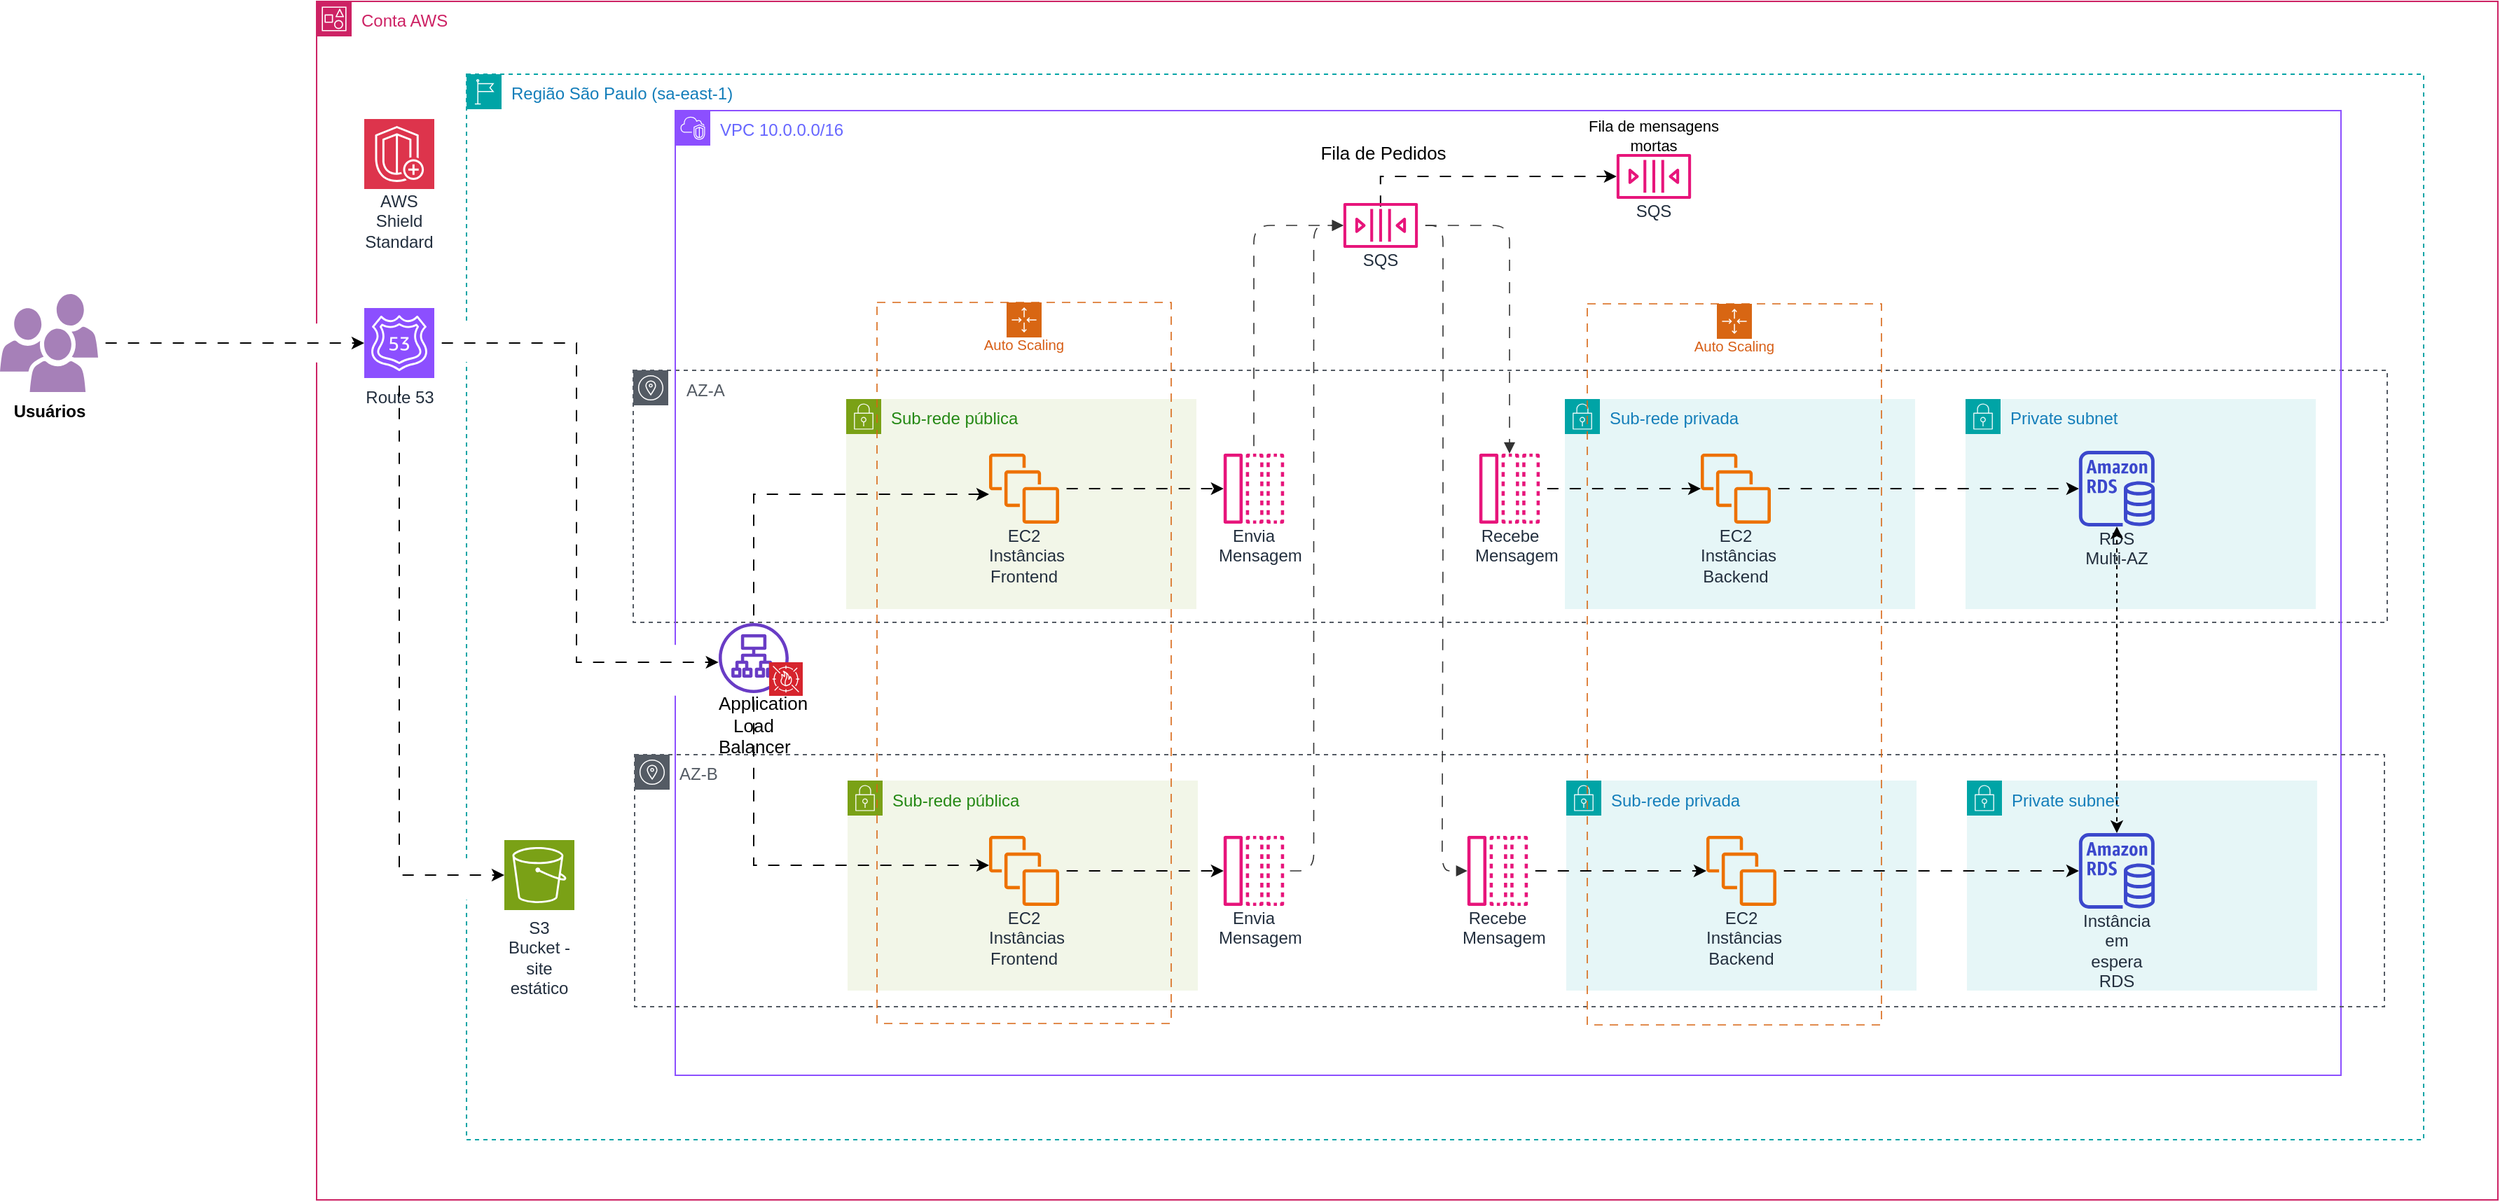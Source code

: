 <mxfile version="26.0.4">
  <diagram name="Página-1" id="BBM7HmE_G74GKGTS61Dw">
    <mxGraphModel dx="-751" dy="1580" grid="0" gridSize="10" guides="1" tooltips="1" connect="1" arrows="1" fold="1" page="0" pageScale="1" pageWidth="827" pageHeight="1169" math="0" shadow="0">
      <root>
        <mxCell id="0" />
        <mxCell id="1" parent="0" />
        <mxCell id="ofPMTWtSP_iq6lM-ZGT5-7" value="Conta AWS" style="points=[[0,0],[0.25,0],[0.5,0],[0.75,0],[1,0],[1,0.25],[1,0.5],[1,0.75],[1,1],[0.75,1],[0.5,1],[0.25,1],[0,1],[0,0.75],[0,0.5],[0,0.25]];outlineConnect=0;gradientColor=none;html=1;whiteSpace=wrap;fontSize=12;fontStyle=0;container=0;pointerEvents=0;collapsible=0;recursiveResize=0;shape=mxgraph.aws4.group;grIcon=mxgraph.aws4.group_account;strokeColor=#CD2264;fillColor=none;verticalAlign=top;align=left;spacingLeft=30;fontColor=#CD2264;dashed=0;" parent="1" vertex="1">
          <mxGeometry x="3204" y="-40" width="1557" height="856" as="geometry" />
        </mxCell>
        <mxCell id="ofPMTWtSP_iq6lM-ZGT5-13" value="Região São Paulo (sa-east-1)" style="points=[[0,0],[0.25,0],[0.5,0],[0.75,0],[1,0],[1,0.25],[1,0.5],[1,0.75],[1,1],[0.75,1],[0.5,1],[0.25,1],[0,1],[0,0.75],[0,0.5],[0,0.25]];outlineConnect=0;gradientColor=none;html=1;whiteSpace=wrap;fontSize=12;fontStyle=0;container=0;pointerEvents=0;collapsible=0;recursiveResize=0;shape=mxgraph.aws4.group;grIcon=mxgraph.aws4.group_region;strokeColor=#00A4A6;fillColor=default;verticalAlign=top;align=left;spacingLeft=30;fontColor=#147EBA;dashed=1;" parent="1" vertex="1">
          <mxGeometry x="3311" y="12" width="1397" height="761" as="geometry" />
        </mxCell>
        <mxCell id="PWoz4rSzEnmUFNBiS0Xm-3" value="&lt;b&gt;Usuários&lt;/b&gt;" style="sketch=0;pointerEvents=1;shadow=0;dashed=0;html=1;strokeColor=none;labelPosition=center;verticalLabelPosition=bottom;verticalAlign=top;outlineConnect=0;align=center;shape=mxgraph.office.users.users;fillColor=#A680B8;" parent="1" vertex="1">
          <mxGeometry x="2978" y="169" width="70" height="70" as="geometry" />
        </mxCell>
        <mxCell id="ni1ujAAoajXyhYDjtp1V-51" value="AWS Shield Standard" style="html=1;overflow=block;blockSpacing=1;whiteSpace=wrap;fontSize=12;spacing=0;strokeColor=#ffffff;strokeOpacity=100;rounded=1;absoluteArcSize=1;arcSize=12;fillColor=#DD344C;strokeWidth=0.8;lucidId=ibE~uKYc.ajT;sketch=0;points=[[0,0,0],[0.25,0,0],[0.5,0,0],[0.75,0,0],[1,0,0],[0,1,0],[0.25,1,0],[0.5,1,0],[0.75,1,0],[1,1,0],[0,0.25,0],[0,0.5,0],[0,0.75,0],[1,0.25,0],[1,0.5,0],[1,0.75,0]];outlineConnect=0;fontColor=#232F3E;dashed=0;verticalLabelPosition=bottom;verticalAlign=top;fontStyle=0;aspect=fixed;shape=mxgraph.aws4.resourceIcon;resIcon=mxgraph.aws4.shield;container=0;spacingTop=2;" parent="1" vertex="1">
          <mxGeometry x="3238" y="44" width="50" height="50" as="geometry" />
        </mxCell>
        <mxCell id="ofPMTWtSP_iq6lM-ZGT5-77" value="&amp;nbsp; AZ-A" style="sketch=0;outlineConnect=0;gradientColor=none;html=1;whiteSpace=wrap;fontSize=12;fontStyle=0;shape=mxgraph.aws4.group;grIcon=mxgraph.aws4.group_availability_zone;strokeColor=#545B64;fillColor=none;verticalAlign=top;align=left;spacingLeft=30;fontColor=#545B64;dashed=1;" parent="1" vertex="1">
          <mxGeometry x="3430" y="223.5" width="1252" height="180" as="geometry" />
        </mxCell>
        <mxCell id="ofPMTWtSP_iq6lM-ZGT5-60" value="&lt;font color=&quot;#6666ff&quot;&gt;VPC 10.0.0.0/16&lt;/font&gt;" style="points=[[0,0],[0.25,0],[0.5,0],[0.75,0],[1,0],[1,0.25],[1,0.5],[1,0.75],[1,1],[0.75,1],[0.5,1],[0.25,1],[0,1],[0,0.75],[0,0.5],[0,0.25]];outlineConnect=0;gradientColor=none;html=1;whiteSpace=wrap;fontSize=12;fontStyle=0;container=1;pointerEvents=0;collapsible=0;recursiveResize=0;shape=mxgraph.aws4.group;grIcon=mxgraph.aws4.group_vpc2;strokeColor=#8C4FFF;fillColor=none;verticalAlign=top;align=left;spacingLeft=30;fontColor=#AAB7B8;dashed=0;" parent="1" vertex="1">
          <mxGeometry x="3460" y="38" width="1189" height="689" as="geometry" />
        </mxCell>
        <mxCell id="ni1ujAAoajXyhYDjtp1V-47" value="" style="endArrow=classic;html=1;rounded=0;edgeStyle=orthogonalEdgeStyle;movable=1;resizable=1;rotatable=1;deletable=1;editable=1;locked=0;connectable=1;flowAnimation=1;" parent="ofPMTWtSP_iq6lM-ZGT5-60" edge="1">
          <mxGeometry width="50" height="50" relative="1" as="geometry">
            <mxPoint x="503.444" y="74" as="sourcePoint" />
            <mxPoint x="671.926" y="47" as="targetPoint" />
            <Array as="points">
              <mxPoint x="503" y="47" />
            </Array>
          </mxGeometry>
        </mxCell>
        <mxCell id="ni1ujAAoajXyhYDjtp1V-33" value="Fila de Pedidos" style="html=1;overflow=block;blockSpacing=1;whiteSpace=wrap;fontSize=13;align=center;spacing=0;strokeColor=none;strokeOpacity=100;fillOpacity=100;rounded=1;absoluteArcSize=1;arcSize=12;fillColor=#ffffff;strokeWidth=0.8;lucidId=o2C~Hugqpowr;opacity=0;container=0;" parent="ofPMTWtSP_iq6lM-ZGT5-60" vertex="1">
          <mxGeometry x="453" y="14" width="105" height="32" as="geometry" />
        </mxCell>
        <mxCell id="PWoz4rSzEnmUFNBiS0Xm-13" value="" style="ellipse;whiteSpace=wrap;html=1;aspect=fixed;fillColor=default;strokeColor=none;fillStyle=solid;" parent="ofPMTWtSP_iq6lM-ZGT5-60" vertex="1">
          <mxGeometry x="-15" y="381.5" width="28" height="28" as="geometry" />
        </mxCell>
        <mxCell id="ni1ujAAoajXyhYDjtp1V-2" value="Sub-rede pública" style="points=[[0,0],[0.25,0],[0.5,0],[0.75,0],[1,0],[1,0.25],[1,0.5],[1,0.75],[1,1],[0.75,1],[0.5,1],[0.25,1],[0,1],[0,0.75],[0,0.5],[0,0.25]];outlineConnect=0;gradientColor=none;html=1;whiteSpace=wrap;fontSize=12;fontStyle=0;container=1;pointerEvents=0;collapsible=0;recursiveResize=0;shape=mxgraph.aws4.group;grIcon=mxgraph.aws4.group_security_group;grStroke=0;strokeColor=#7AA116;fillColor=#F2F6E8;verticalAlign=top;align=left;spacingLeft=30;fontColor=#248814;dashed=0;" parent="ofPMTWtSP_iq6lM-ZGT5-60" vertex="1">
          <mxGeometry x="122" y="206" width="250" height="150" as="geometry" />
        </mxCell>
        <mxCell id="ni1ujAAoajXyhYDjtp1V-6" value="Sub-rede privada" style="points=[[0,0],[0.25,0],[0.5,0],[0.75,0],[1,0],[1,0.25],[1,0.5],[1,0.75],[1,1],[0.75,1],[0.5,1],[0.25,1],[0,1],[0,0.75],[0,0.5],[0,0.25]];outlineConnect=0;gradientColor=none;html=1;whiteSpace=wrap;fontSize=12;fontStyle=0;container=1;pointerEvents=0;collapsible=0;recursiveResize=0;shape=mxgraph.aws4.group;grIcon=mxgraph.aws4.group_security_group;grStroke=0;strokeColor=#00A4A6;fillColor=#E6F6F7;verticalAlign=top;align=left;spacingLeft=30;fontColor=#147EBA;dashed=0;" parent="ofPMTWtSP_iq6lM-ZGT5-60" vertex="1">
          <mxGeometry x="635" y="206" width="250" height="150" as="geometry" />
        </mxCell>
        <mxCell id="ni1ujAAoajXyhYDjtp1V-10" value="Private subnet" style="points=[[0,0],[0.25,0],[0.5,0],[0.75,0],[1,0],[1,0.25],[1,0.5],[1,0.75],[1,1],[0.75,1],[0.5,1],[0.25,1],[0,1],[0,0.75],[0,0.5],[0,0.25]];outlineConnect=0;gradientColor=none;html=1;whiteSpace=wrap;fontSize=12;fontStyle=0;container=1;pointerEvents=0;collapsible=0;recursiveResize=0;shape=mxgraph.aws4.group;grIcon=mxgraph.aws4.group_security_group;grStroke=0;strokeColor=#00A4A6;fillColor=#E6F6F7;verticalAlign=top;align=left;spacingLeft=30;fontColor=#147EBA;dashed=0;" parent="ofPMTWtSP_iq6lM-ZGT5-60" vertex="1">
          <mxGeometry x="921" y="206" width="250" height="150" as="geometry" />
        </mxCell>
        <mxCell id="ni1ujAAoajXyhYDjtp1V-24" value="RDS Multi-AZ" style="html=1;overflow=block;blockSpacing=1;whiteSpace=wrap;fontSize=12;spacing=0;strokeColor=none;strokeOpacity=100;rounded=1;absoluteArcSize=1;arcSize=12;fillColor=#3B48CC;strokeWidth=0.8;lucidId=_bD~_X7xIwIi;sketch=0;outlineConnect=0;fontColor=#232F3E;gradientColor=none;dashed=0;verticalLabelPosition=bottom;verticalAlign=top;fontStyle=0;aspect=fixed;pointerEvents=1;shape=mxgraph.aws4.rds_instance;container=0;spacingTop=2;" parent="ni1ujAAoajXyhYDjtp1V-10" vertex="1">
          <mxGeometry x="80" y="37" width="56" height="54" as="geometry" />
        </mxCell>
        <mxCell id="ni1ujAAoajXyhYDjtp1V-11" value="AZ-B" style="sketch=0;outlineConnect=0;gradientColor=none;html=1;whiteSpace=wrap;fontSize=12;fontStyle=0;shape=mxgraph.aws4.group;grIcon=mxgraph.aws4.group_availability_zone;strokeColor=#545B64;fillColor=none;verticalAlign=top;align=left;spacingLeft=30;fontColor=#545B64;dashed=1;" parent="ofPMTWtSP_iq6lM-ZGT5-60" vertex="1">
          <mxGeometry x="-29" y="460" width="1249" height="180" as="geometry" />
        </mxCell>
        <mxCell id="ni1ujAAoajXyhYDjtp1V-12" value="Sub-rede pública" style="points=[[0,0],[0.25,0],[0.5,0],[0.75,0],[1,0],[1,0.25],[1,0.5],[1,0.75],[1,1],[0.75,1],[0.5,1],[0.25,1],[0,1],[0,0.75],[0,0.5],[0,0.25]];outlineConnect=0;gradientColor=none;html=1;whiteSpace=wrap;fontSize=12;fontStyle=0;container=1;pointerEvents=0;collapsible=0;recursiveResize=0;shape=mxgraph.aws4.group;grIcon=mxgraph.aws4.group_security_group;grStroke=0;strokeColor=#7AA116;fillColor=#F2F6E8;verticalAlign=top;align=left;spacingLeft=30;fontColor=#248814;dashed=0;" parent="ofPMTWtSP_iq6lM-ZGT5-60" vertex="1">
          <mxGeometry x="123" y="478.5" width="250" height="150" as="geometry" />
        </mxCell>
        <mxCell id="ni1ujAAoajXyhYDjtp1V-13" value="Sub-rede privada" style="points=[[0,0],[0.25,0],[0.5,0],[0.75,0],[1,0],[1,0.25],[1,0.5],[1,0.75],[1,1],[0.75,1],[0.5,1],[0.25,1],[0,1],[0,0.75],[0,0.5],[0,0.25]];outlineConnect=0;gradientColor=none;html=1;whiteSpace=wrap;fontSize=12;fontStyle=0;container=1;pointerEvents=0;collapsible=0;recursiveResize=0;shape=mxgraph.aws4.group;grIcon=mxgraph.aws4.group_security_group;grStroke=0;strokeColor=#00A4A6;fillColor=#E6F6F7;verticalAlign=top;align=left;spacingLeft=30;fontColor=#147EBA;dashed=0;" parent="ofPMTWtSP_iq6lM-ZGT5-60" vertex="1">
          <mxGeometry x="636" y="478.5" width="250" height="150" as="geometry" />
        </mxCell>
        <mxCell id="ni1ujAAoajXyhYDjtp1V-14" value="Private subnet" style="points=[[0,0],[0.25,0],[0.5,0],[0.75,0],[1,0],[1,0.25],[1,0.5],[1,0.75],[1,1],[0.75,1],[0.5,1],[0.25,1],[0,1],[0,0.75],[0,0.5],[0,0.25]];outlineConnect=0;gradientColor=none;html=1;whiteSpace=wrap;fontSize=12;fontStyle=0;container=1;pointerEvents=0;collapsible=0;recursiveResize=0;shape=mxgraph.aws4.group;grIcon=mxgraph.aws4.group_security_group;grStroke=0;strokeColor=#00A4A6;fillColor=#E6F6F7;verticalAlign=top;align=left;spacingLeft=30;fontColor=#147EBA;dashed=0;" parent="ofPMTWtSP_iq6lM-ZGT5-60" vertex="1">
          <mxGeometry x="922" y="478.5" width="250" height="150" as="geometry" />
        </mxCell>
        <mxCell id="ni1ujAAoajXyhYDjtp1V-21" value="Auto Scaling" style="html=1;overflow=block;blockSpacing=1;whiteSpace=wrap;shape=mxgraph.aws4.groupCenter;grIcon=mxgraph.aws4.group_auto_scaling_group;grStroke=1;verticalAlign=top;fontColor=#D75F17;spacingTop=25;container=0;pointerEvents=0;collapsible=0;recursiveResize=0;fontSize=10.2;spacing=0;strokeColor=#d86613;strokeOpacity=100;fillOpacity=0;rounded=1;absoluteArcSize=1;arcSize=12;fillColor=#ffffff;dashed=1;fixDash=1;dashPattern=6 5;strokeWidth=0.8;lucidId=NJC~aX-OvyGJ;" parent="ofPMTWtSP_iq6lM-ZGT5-60" vertex="1">
          <mxGeometry x="651" y="138" width="210" height="515" as="geometry" />
        </mxCell>
        <mxCell id="wGEtru8koQjuVlmtclIi-18" style="edgeStyle=orthogonalEdgeStyle;rounded=0;orthogonalLoop=1;jettySize=auto;html=1;flowAnimation=1;" edge="1" parent="ofPMTWtSP_iq6lM-ZGT5-60" source="ni1ujAAoajXyhYDjtp1V-23" target="ni1ujAAoajXyhYDjtp1V-25">
          <mxGeometry relative="1" as="geometry" />
        </mxCell>
        <mxCell id="ni1ujAAoajXyhYDjtp1V-23" value="EC2 Instâncias Backend" style="html=1;overflow=block;blockSpacing=1;whiteSpace=wrap;fontSize=12;spacing=0;strokeColor=none;strokeOpacity=100;rounded=1;absoluteArcSize=1;arcSize=12;fillColor=#ED7100;strokeWidth=0.8;lucidId=jnC~edKYlPpT;sketch=0;outlineConnect=0;fontColor=#232F3E;gradientColor=none;dashed=0;verticalLabelPosition=bottom;verticalAlign=top;fontStyle=0;aspect=fixed;pointerEvents=1;shape=mxgraph.aws4.instances;container=0;spacingTop=2;" parent="ofPMTWtSP_iq6lM-ZGT5-60" vertex="1">
          <mxGeometry x="736" y="518" width="50" height="50" as="geometry" />
        </mxCell>
        <mxCell id="ni1ujAAoajXyhYDjtp1V-29" value="SQS " style="html=1;overflow=block;blockSpacing=1;whiteSpace=wrap;fontSize=12;spacing=0;strokeColor=none;strokeOpacity=100;rounded=1;absoluteArcSize=1;arcSize=12;fillColor=#E7157B;strokeWidth=0.8;lucidId=ePC~KOIlie-0;sketch=0;outlineConnect=0;fontColor=#232F3E;gradientColor=none;dashed=0;verticalLabelPosition=bottom;verticalAlign=top;fontStyle=0;aspect=fixed;pointerEvents=1;shape=mxgraph.aws4.queue;container=0;spacingTop=2;" parent="ofPMTWtSP_iq6lM-ZGT5-60" vertex="1">
          <mxGeometry x="471" y="66" width="65" height="32" as="geometry" />
        </mxCell>
        <mxCell id="ni1ujAAoajXyhYDjtp1V-31" value="Envia Mensagem" style="html=1;overflow=block;blockSpacing=1;whiteSpace=wrap;fontSize=12;spacing=0;strokeColor=none;strokeOpacity=100;rounded=1;absoluteArcSize=1;arcSize=12;fillColor=#E7157B;strokeWidth=0.8;lucidId=gRC~EA1_t60~;sketch=0;outlineConnect=0;fontColor=#232F3E;gradientColor=none;dashed=0;verticalLabelPosition=bottom;verticalAlign=top;fontStyle=0;aspect=fixed;pointerEvents=1;shape=mxgraph.aws4.message;container=0;spacingTop=2;" parent="ofPMTWtSP_iq6lM-ZGT5-60" vertex="1">
          <mxGeometry x="388" y="518" width="50" height="50" as="geometry" />
        </mxCell>
        <mxCell id="wGEtru8koQjuVlmtclIi-16" style="edgeStyle=orthogonalEdgeStyle;rounded=0;orthogonalLoop=1;jettySize=auto;html=1;flowAnimation=1;" edge="1" parent="ofPMTWtSP_iq6lM-ZGT5-60" source="ni1ujAAoajXyhYDjtp1V-32" target="ni1ujAAoajXyhYDjtp1V-23">
          <mxGeometry relative="1" as="geometry" />
        </mxCell>
        <mxCell id="ni1ujAAoajXyhYDjtp1V-32" value="Recebe Mensagem" style="html=1;overflow=block;blockSpacing=1;whiteSpace=wrap;fontSize=12;spacing=0;strokeColor=none;strokeOpacity=100;rounded=1;absoluteArcSize=1;arcSize=12;fillColor=#E7157B;strokeWidth=0.8;lucidId=gRC~5r8MUNhs;sketch=0;outlineConnect=0;fontColor=#232F3E;gradientColor=none;dashed=0;verticalLabelPosition=bottom;verticalAlign=top;fontStyle=0;aspect=fixed;pointerEvents=1;shape=mxgraph.aws4.message;container=0;spacingTop=2;" parent="ofPMTWtSP_iq6lM-ZGT5-60" vertex="1">
          <mxGeometry x="562" y="518" width="50" height="50" as="geometry" />
        </mxCell>
        <mxCell id="ni1ujAAoajXyhYDjtp1V-36" value="" style="html=1;jettySize=18;whiteSpace=wrap;fontSize=13;strokeColor=#333333;strokeOpacity=100;strokeWidth=0.8;rounded=1;arcSize=24;edgeStyle=orthogonalEdgeStyle;startArrow=none;endArrow=block;endFill=1;exitX=0.974;exitY=0.5;exitPerimeter=0;entryX=0;entryY=0.5;entryPerimeter=0;lucidId=4dD~5My6JnLo;flowAnimation=1;" parent="ofPMTWtSP_iq6lM-ZGT5-60" source="ni1ujAAoajXyhYDjtp1V-31" target="ni1ujAAoajXyhYDjtp1V-29" edge="1">
          <mxGeometry width="100" height="100" relative="1" as="geometry">
            <Array as="points" />
          </mxGeometry>
        </mxCell>
        <mxCell id="ni1ujAAoajXyhYDjtp1V-37" value="" style="html=1;jettySize=18;whiteSpace=wrap;fontSize=13;strokeColor=#333333;strokeOpacity=100;strokeWidth=0.8;rounded=1;arcSize=24;edgeStyle=orthogonalEdgeStyle;startArrow=none;endArrow=block;endFill=1;exitX=1;exitY=0.5;exitPerimeter=0;entryX=0;entryY=0.5;entryPerimeter=0;lucidId=heD~7talxtJB;flowAnimation=1;" parent="ofPMTWtSP_iq6lM-ZGT5-60" source="ni1ujAAoajXyhYDjtp1V-29" target="ni1ujAAoajXyhYDjtp1V-32" edge="1">
          <mxGeometry width="100" height="100" relative="1" as="geometry">
            <Array as="points" />
          </mxGeometry>
        </mxCell>
        <mxCell id="ni1ujAAoajXyhYDjtp1V-38" value="SQS " style="html=1;overflow=block;blockSpacing=1;whiteSpace=wrap;fontSize=12;spacing=0;strokeColor=none;strokeOpacity=100;rounded=1;absoluteArcSize=1;arcSize=12;fillColor=#E7157B;strokeWidth=0.8;lucidId=BlD~SX~oQs3c;sketch=0;outlineConnect=0;fontColor=#232F3E;gradientColor=none;dashed=0;verticalLabelPosition=bottom;verticalAlign=top;fontStyle=0;aspect=fixed;pointerEvents=1;shape=mxgraph.aws4.queue;container=0;spacingTop=2;" parent="ofPMTWtSP_iq6lM-ZGT5-60" vertex="1">
          <mxGeometry x="666" y="31" width="65" height="32" as="geometry" />
        </mxCell>
        <mxCell id="ni1ujAAoajXyhYDjtp1V-49" value="Fila de mensagens mortas" style="html=1;overflow=block;blockSpacing=1;whiteSpace=wrap;fontSize=11;align=center;spacing=0;strokeColor=none;strokeOpacity=100;fillOpacity=100;rounded=1;absoluteArcSize=1;arcSize=12;fillColor=#ffffff;strokeWidth=0.8;lucidId=o2C~Hugqpowr;opacity=0;container=0;horizontal=1;" parent="ofPMTWtSP_iq6lM-ZGT5-60" vertex="1">
          <mxGeometry x="649" y="4" width="99" height="27" as="geometry" />
        </mxCell>
        <mxCell id="ni1ujAAoajXyhYDjtp1V-50" value="" style="group;spacing=0;spacingTop=1;" parent="ofPMTWtSP_iq6lM-ZGT5-60" vertex="1" connectable="0">
          <mxGeometry x="31" y="366" width="60" height="52" as="geometry" />
        </mxCell>
        <mxCell id="ni1ujAAoajXyhYDjtp1V-26" value="Application Load Balancer" style="html=1;overflow=block;blockSpacing=1;whiteSpace=wrap;shape=mxgraph.aws4.application_load_balancer;labelPosition=center;verticalLabelPosition=bottom;align=center;verticalAlign=top;pointerEvents=1;fontSize=13;spacing=0;strokeColor=#333333;strokeOpacity=100;rounded=1;absoluteArcSize=1;arcSize=12;fillColor=#693cc5;strokeWidth=0.8;lucidId=JiC~yOT_e5XY;container=0;" parent="ni1ujAAoajXyhYDjtp1V-50" vertex="1">
          <mxGeometry width="50" height="50" as="geometry" />
        </mxCell>
        <mxCell id="ni1ujAAoajXyhYDjtp1V-27" value="" style="html=1;overflow=block;blockSpacing=1;whiteSpace=wrap;shape=mxgraph.aws4.resourceIcon;resIcon=mxgraph.aws4.waf;labelPosition=center;verticalLabelPosition=bottom;align=center;verticalAlign=top;strokeColor=#ffffff;pointerEvents=1;fontSize=13;spacing=0;strokeOpacity=100;rounded=1;absoluteArcSize=1;arcSize=12;fillColor=#d6242d;strokeWidth=0.8;lucidId=V~D~5oMUuT53;container=0;" parent="ni1ujAAoajXyhYDjtp1V-50" vertex="1">
          <mxGeometry x="36" y="28" width="24" height="24" as="geometry" />
        </mxCell>
        <mxCell id="ni1ujAAoajXyhYDjtp1V-28" value="Envia Mensagem" style="html=1;overflow=block;blockSpacing=1;whiteSpace=wrap;fontSize=12;spacing=0;strokeColor=none;strokeOpacity=100;rounded=1;absoluteArcSize=1;arcSize=12;fillColor=#E7157B;strokeWidth=0.8;lucidId=WOC~x6o07S0l;sketch=0;outlineConnect=0;fontColor=#232F3E;gradientColor=none;dashed=0;verticalLabelPosition=bottom;verticalAlign=top;fontStyle=0;aspect=fixed;pointerEvents=1;shape=mxgraph.aws4.message;container=0;spacingTop=2;" parent="ofPMTWtSP_iq6lM-ZGT5-60" vertex="1">
          <mxGeometry x="388" y="245" width="50" height="50" as="geometry" />
        </mxCell>
        <mxCell id="ni1ujAAoajXyhYDjtp1V-34" value="" style="html=1;jettySize=18;whiteSpace=wrap;fontSize=13;strokeColor=#333333;strokeOpacity=100;strokeWidth=0.8;rounded=1;arcSize=24;edgeStyle=orthogonalEdgeStyle;startArrow=none;endArrow=block;endFill=1;exitX=0.5;exitY=0;exitPerimeter=0;entryX=0;entryY=0.5;entryPerimeter=0;lucidId=E5C~EUxpTeaT;flowAnimation=1;" parent="ofPMTWtSP_iq6lM-ZGT5-60" source="ni1ujAAoajXyhYDjtp1V-28" target="ni1ujAAoajXyhYDjtp1V-29" edge="1">
          <mxGeometry width="100" height="100" relative="1" as="geometry">
            <Array as="points" />
          </mxGeometry>
        </mxCell>
        <mxCell id="ni1ujAAoajXyhYDjtp1V-42" value="Recebe Mensagem" style="html=1;overflow=block;blockSpacing=1;whiteSpace=wrap;fontSize=12;spacing=0;strokeColor=none;strokeOpacity=100;rounded=1;absoluteArcSize=1;arcSize=12;fillColor=#E7157B;strokeWidth=0.8;lucidId=WOC~x6o07S0l;sketch=0;outlineConnect=0;fontColor=#232F3E;gradientColor=none;dashed=0;verticalLabelPosition=bottom;verticalAlign=top;fontStyle=0;aspect=fixed;pointerEvents=1;shape=mxgraph.aws4.message;container=0;spacingTop=2;" parent="ofPMTWtSP_iq6lM-ZGT5-60" vertex="1">
          <mxGeometry x="570.5" y="245" width="50" height="50" as="geometry" />
        </mxCell>
        <mxCell id="ni1ujAAoajXyhYDjtp1V-35" value="" style="html=1;jettySize=18;whiteSpace=wrap;fontSize=13;strokeColor=#333333;strokeOpacity=100;strokeWidth=0.8;rounded=1;arcSize=24;edgeStyle=orthogonalEdgeStyle;startArrow=none;endArrow=block;endFill=1;exitX=1;exitY=0.5;exitPerimeter=0;lucidId=Q5C~W3HvUN7_;flowAnimation=1;" parent="ofPMTWtSP_iq6lM-ZGT5-60" source="ni1ujAAoajXyhYDjtp1V-29" target="ni1ujAAoajXyhYDjtp1V-42" edge="1">
          <mxGeometry width="100" height="100" relative="1" as="geometry">
            <Array as="points" />
            <mxPoint x="598" y="245" as="targetPoint" />
          </mxGeometry>
        </mxCell>
        <mxCell id="ni1ujAAoajXyhYDjtp1V-25" value="Instância em espera RDS" style="html=1;overflow=block;blockSpacing=1;whiteSpace=wrap;fontSize=12;spacing=0;strokeColor=none;strokeOpacity=100;rounded=1;absoluteArcSize=1;arcSize=12;fillColor=#3B48CC;strokeWidth=0.8;lucidId=lcD~C9lCXpe8;sketch=0;outlineConnect=0;fontColor=#232F3E;gradientColor=none;dashed=0;verticalLabelPosition=bottom;verticalAlign=top;fontStyle=0;aspect=fixed;pointerEvents=1;shape=mxgraph.aws4.rds_instance;container=0;spacingTop=2;" parent="ofPMTWtSP_iq6lM-ZGT5-60" vertex="1">
          <mxGeometry x="1001" y="516" width="56" height="54" as="geometry" />
        </mxCell>
        <mxCell id="wGEtru8koQjuVlmtclIi-19" style="edgeStyle=orthogonalEdgeStyle;rounded=0;orthogonalLoop=1;jettySize=auto;html=1;dashed=1;startArrow=classic;startFill=1;flowAnimation=1;" edge="1" parent="ofPMTWtSP_iq6lM-ZGT5-60" source="ni1ujAAoajXyhYDjtp1V-24" target="ni1ujAAoajXyhYDjtp1V-25">
          <mxGeometry relative="1" as="geometry" />
        </mxCell>
        <mxCell id="wGEtru8koQjuVlmtclIi-20" value="" style="ellipse;whiteSpace=wrap;html=1;aspect=fixed;fillColor=default;strokeColor=none;fillStyle=solid;" vertex="1" parent="ofPMTWtSP_iq6lM-ZGT5-60">
          <mxGeometry x="-13" y="390" width="28" height="28" as="geometry" />
        </mxCell>
        <mxCell id="ni1ujAAoajXyhYDjtp1V-7" value="Auto Scaling" style="html=1;overflow=block;blockSpacing=1;whiteSpace=wrap;shape=mxgraph.aws4.groupCenter;grIcon=mxgraph.aws4.group_auto_scaling_group;grStroke=1;verticalAlign=top;fontColor=#D75F17;spacingTop=25;container=0;pointerEvents=0;collapsible=0;recursiveResize=0;fontSize=10.2;spacing=0;strokeColor=#d86613;strokeOpacity=100;fillOpacity=0;rounded=1;absoluteArcSize=1;arcSize=12;fillColor=#ffffff;dashed=1;fixDash=1;dashPattern=6 5;strokeWidth=0.8;lucidId=NJC~aX-OvyGJ;" parent="1" vertex="1">
          <mxGeometry x="3604" y="175" width="210" height="515" as="geometry" />
        </mxCell>
        <mxCell id="wGEtru8koQjuVlmtclIi-13" style="edgeStyle=orthogonalEdgeStyle;rounded=0;orthogonalLoop=1;jettySize=auto;html=1;flowAnimation=1;" edge="1" parent="1" source="ni1ujAAoajXyhYDjtp1V-8" target="ni1ujAAoajXyhYDjtp1V-28">
          <mxGeometry relative="1" as="geometry" />
        </mxCell>
        <mxCell id="ni1ujAAoajXyhYDjtp1V-8" value="EC2 Instâncias Frontend" style="html=1;overflow=block;blockSpacing=1;whiteSpace=wrap;fontSize=12;spacing=0;strokeColor=none;strokeOpacity=100;rounded=1;absoluteArcSize=1;arcSize=12;fillColor=#ED7100;strokeWidth=0.8;lucidId=3mC~f7ekYGy7;sketch=0;outlineConnect=0;fontColor=#232F3E;gradientColor=none;dashed=0;verticalLabelPosition=bottom;verticalAlign=top;fontStyle=0;aspect=fixed;pointerEvents=1;shape=mxgraph.aws4.instances;container=0;spacingTop=2;" parent="1" vertex="1">
          <mxGeometry x="3684" y="283" width="50" height="50" as="geometry" />
        </mxCell>
        <mxCell id="wGEtru8koQjuVlmtclIi-15" style="edgeStyle=orthogonalEdgeStyle;rounded=0;orthogonalLoop=1;jettySize=auto;html=1;flowAnimation=1;" edge="1" parent="1" source="ni1ujAAoajXyhYDjtp1V-9" target="ni1ujAAoajXyhYDjtp1V-31">
          <mxGeometry relative="1" as="geometry" />
        </mxCell>
        <mxCell id="ni1ujAAoajXyhYDjtp1V-9" value="EC2 Instâncias Frontend" style="html=1;overflow=block;blockSpacing=1;whiteSpace=wrap;fontSize=12;spacing=0;strokeColor=none;strokeOpacity=100;rounded=1;absoluteArcSize=1;arcSize=12;fillColor=#ED7100;strokeWidth=0.8;lucidId=jnC~edKYlPpT;sketch=0;outlineConnect=0;fontColor=#232F3E;gradientColor=none;dashed=0;verticalLabelPosition=bottom;verticalAlign=top;fontStyle=0;aspect=fixed;pointerEvents=1;shape=mxgraph.aws4.instances;container=0;spacingTop=2;" parent="1" vertex="1">
          <mxGeometry x="3684" y="556" width="50" height="50" as="geometry" />
        </mxCell>
        <mxCell id="wGEtru8koQjuVlmtclIi-17" style="edgeStyle=orthogonalEdgeStyle;rounded=0;orthogonalLoop=1;jettySize=auto;html=1;flowAnimation=1;" edge="1" parent="1" source="ni1ujAAoajXyhYDjtp1V-22" target="ni1ujAAoajXyhYDjtp1V-24">
          <mxGeometry relative="1" as="geometry" />
        </mxCell>
        <mxCell id="ni1ujAAoajXyhYDjtp1V-22" value="EC2 Instâncias Backend" style="html=1;overflow=block;blockSpacing=1;whiteSpace=wrap;fontSize=12;spacing=0;strokeColor=none;strokeOpacity=100;rounded=1;absoluteArcSize=1;arcSize=12;fillColor=#ED7100;strokeWidth=0.8;lucidId=3mC~f7ekYGy7;sketch=0;outlineConnect=0;fontColor=#232F3E;gradientColor=none;dashed=0;verticalLabelPosition=bottom;verticalAlign=top;fontStyle=0;aspect=fixed;pointerEvents=1;shape=mxgraph.aws4.instances;container=0;spacingTop=2;" parent="1" vertex="1">
          <mxGeometry x="4192" y="283" width="50" height="50" as="geometry" />
        </mxCell>
        <mxCell id="wGEtru8koQjuVlmtclIi-14" style="edgeStyle=orthogonalEdgeStyle;rounded=0;orthogonalLoop=1;jettySize=auto;html=1;flowAnimation=1;" edge="1" parent="1" source="ni1ujAAoajXyhYDjtp1V-42" target="ni1ujAAoajXyhYDjtp1V-22">
          <mxGeometry relative="1" as="geometry" />
        </mxCell>
        <mxCell id="wGEtru8koQjuVlmtclIi-1" value="Route 53" style="sketch=0;points=[[0,0,0],[0.25,0,0],[0.5,0,0],[0.75,0,0],[1,0,0],[0,1,0],[0.25,1,0],[0.5,1,0],[0.75,1,0],[1,1,0],[0,0.25,0],[0,0.5,0],[0,0.75,0],[1,0.25,0],[1,0.5,0],[1,0.75,0]];outlineConnect=0;fontColor=#232F3E;fillColor=#8C4FFF;strokeColor=#ffffff;dashed=0;verticalLabelPosition=bottom;verticalAlign=top;align=center;html=1;fontSize=12;fontStyle=0;aspect=fixed;shape=mxgraph.aws4.resourceIcon;resIcon=mxgraph.aws4.route_53;spacing=0;spacingTop=2;" vertex="1" parent="1">
          <mxGeometry x="3238" y="179" width="50" height="50" as="geometry" />
        </mxCell>
        <mxCell id="wGEtru8koQjuVlmtclIi-3" value="S3 Bucket - site estático" style="sketch=0;points=[[0,0,0],[0.25,0,0],[0.5,0,0],[0.75,0,0],[1,0,0],[0,1,0],[0.25,1,0],[0.5,1,0],[0.75,1,0],[1,1,0],[0,0.25,0],[0,0.5,0],[0,0.75,0],[1,0.25,0],[1,0.5,0],[1,0.75,0]];outlineConnect=0;fontColor=#232F3E;fillColor=#7AA116;strokeColor=#ffffff;dashed=0;verticalLabelPosition=bottom;verticalAlign=top;align=center;html=1;fontSize=12;fontStyle=0;aspect=fixed;shape=mxgraph.aws4.resourceIcon;resIcon=mxgraph.aws4.s3;spacing=0;spacingLeft=0;spacingTop=1;spacingRight=0;whiteSpace=wrap;" vertex="1" parent="1">
          <mxGeometry x="3338" y="559" width="50" height="50" as="geometry" />
        </mxCell>
        <mxCell id="wGEtru8koQjuVlmtclIi-8" style="edgeStyle=orthogonalEdgeStyle;rounded=0;orthogonalLoop=1;jettySize=auto;html=1;flowAnimation=1;" edge="1" parent="1" source="ni1ujAAoajXyhYDjtp1V-26" target="ni1ujAAoajXyhYDjtp1V-8">
          <mxGeometry relative="1" as="geometry">
            <Array as="points">
              <mxPoint x="3516" y="312" />
            </Array>
          </mxGeometry>
        </mxCell>
        <mxCell id="wGEtru8koQjuVlmtclIi-9" style="edgeStyle=orthogonalEdgeStyle;rounded=0;orthogonalLoop=1;jettySize=auto;html=1;flowAnimation=1;" edge="1" parent="1" source="ni1ujAAoajXyhYDjtp1V-26" target="ni1ujAAoajXyhYDjtp1V-9">
          <mxGeometry relative="1" as="geometry">
            <Array as="points">
              <mxPoint x="3516" y="577" />
            </Array>
          </mxGeometry>
        </mxCell>
        <mxCell id="wGEtru8koQjuVlmtclIi-24" value="" style="ellipse;whiteSpace=wrap;html=1;aspect=fixed;fillColor=default;strokeColor=none;fillStyle=solid;" vertex="1" parent="1">
          <mxGeometry x="3295" y="574" width="28" height="28" as="geometry" />
        </mxCell>
        <mxCell id="wGEtru8koQjuVlmtclIi-6" style="edgeStyle=orthogonalEdgeStyle;rounded=0;orthogonalLoop=1;jettySize=auto;html=1;exitX=0.5;exitY=1;exitDx=0;exitDy=0;exitPerimeter=0;entryX=0;entryY=0.5;entryDx=0;entryDy=0;entryPerimeter=0;flowAnimation=1;" edge="1" parent="1" source="wGEtru8koQjuVlmtclIi-1" target="wGEtru8koQjuVlmtclIi-3">
          <mxGeometry relative="1" as="geometry" />
        </mxCell>
        <mxCell id="wGEtru8koQjuVlmtclIi-25" value="" style="ellipse;whiteSpace=wrap;html=1;aspect=fixed;fillColor=default;strokeColor=none;fillStyle=solid;" vertex="1" parent="1">
          <mxGeometry x="2999" y="320" width="28" height="28" as="geometry" />
        </mxCell>
        <mxCell id="wGEtru8koQjuVlmtclIi-26" value="" style="ellipse;whiteSpace=wrap;html=1;aspect=fixed;fillColor=default;strokeColor=none;fillStyle=solid;" vertex="1" parent="1">
          <mxGeometry x="3191" y="190" width="28" height="28" as="geometry" />
        </mxCell>
        <mxCell id="wGEtru8koQjuVlmtclIi-5" style="edgeStyle=orthogonalEdgeStyle;rounded=0;orthogonalLoop=1;jettySize=auto;html=1;entryX=0;entryY=0.5;entryDx=0;entryDy=0;entryPerimeter=0;flowAnimation=1;" edge="1" parent="1" source="PWoz4rSzEnmUFNBiS0Xm-3" target="wGEtru8koQjuVlmtclIi-1">
          <mxGeometry relative="1" as="geometry" />
        </mxCell>
        <mxCell id="wGEtru8koQjuVlmtclIi-28" value="" style="ellipse;whiteSpace=wrap;html=1;aspect=fixed;fillColor=default;strokeColor=none;fillStyle=solid;" vertex="1" parent="1">
          <mxGeometry x="3300" y="190" width="28" height="28" as="geometry" />
        </mxCell>
        <mxCell id="wGEtru8koQjuVlmtclIi-7" style="edgeStyle=orthogonalEdgeStyle;rounded=0;orthogonalLoop=1;jettySize=auto;html=1;exitX=1;exitY=0.5;exitDx=0;exitDy=0;exitPerimeter=0;entryX=-0.003;entryY=0.56;entryDx=0;entryDy=0;entryPerimeter=0;flowAnimation=1;" edge="1" parent="1" source="wGEtru8koQjuVlmtclIi-1" target="ni1ujAAoajXyhYDjtp1V-26">
          <mxGeometry relative="1" as="geometry" />
        </mxCell>
      </root>
    </mxGraphModel>
  </diagram>
</mxfile>
